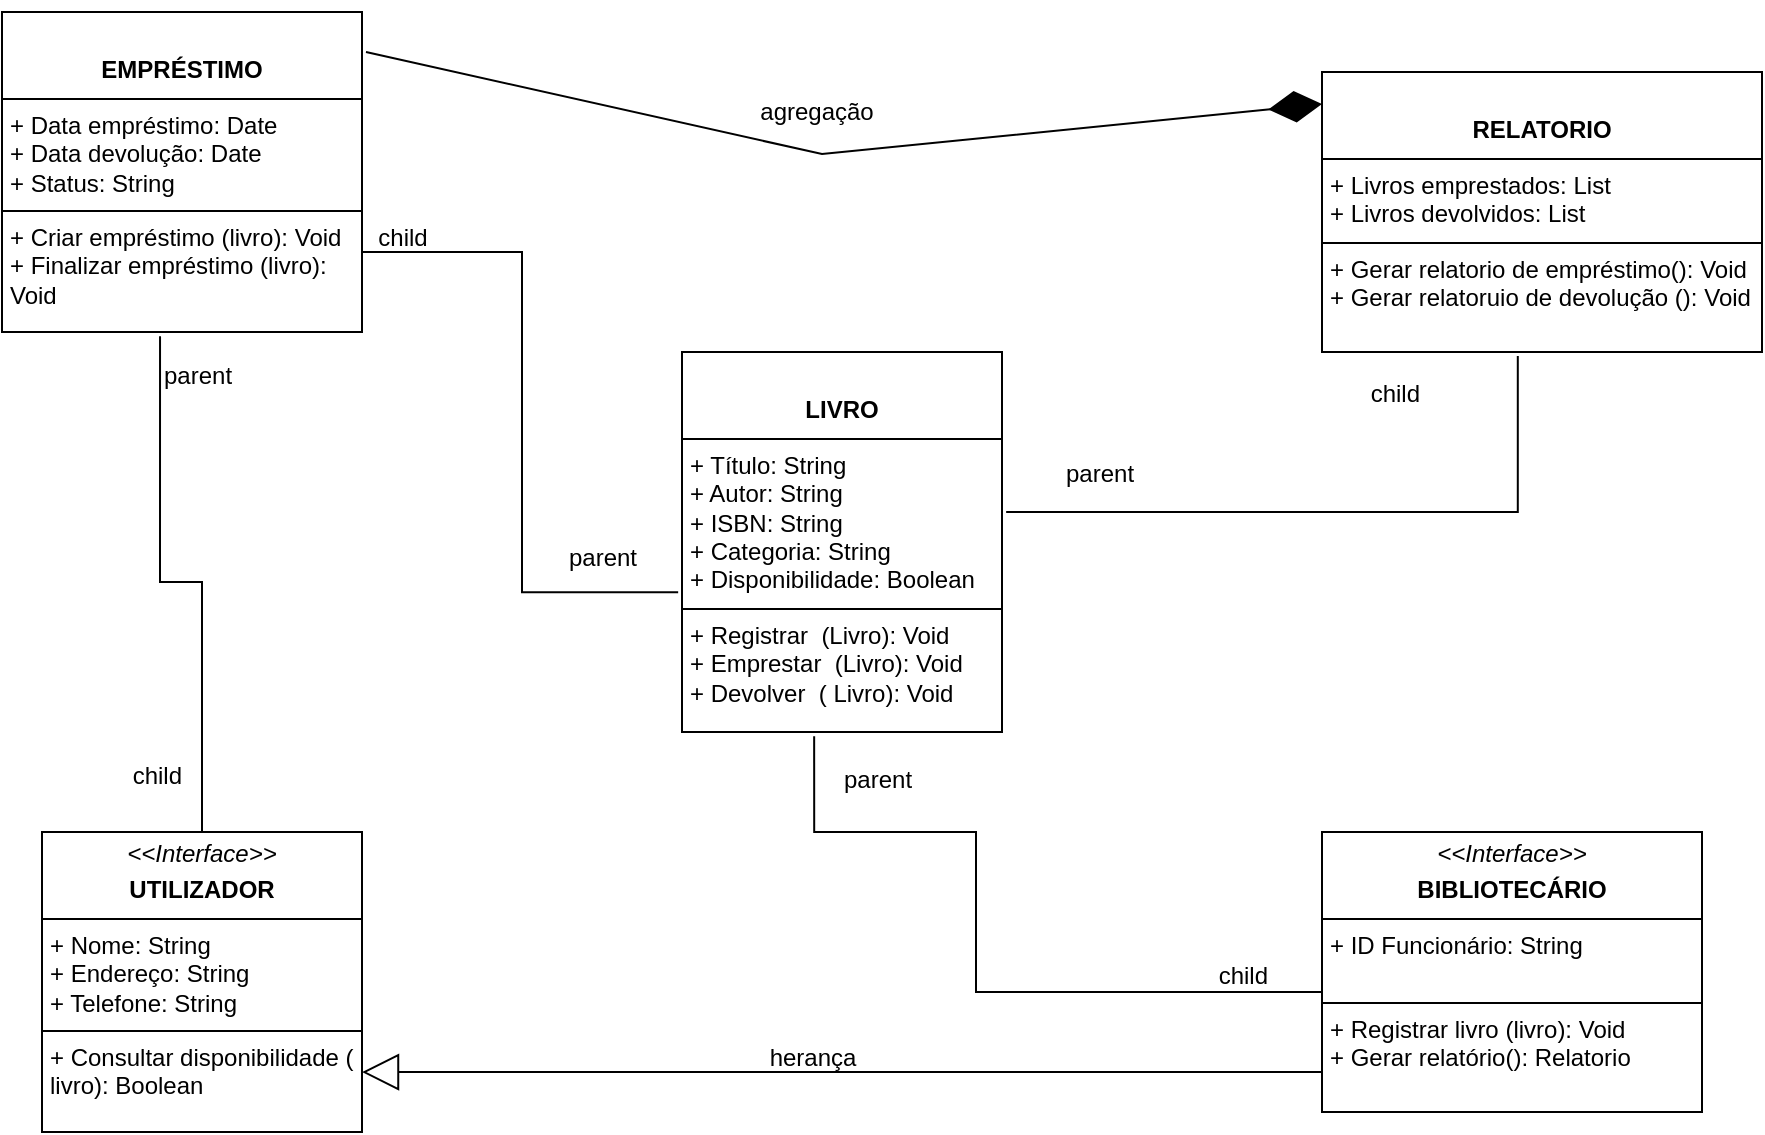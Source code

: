 <mxfile version="24.7.17">
  <diagram id="C5RBs43oDa-KdzZeNtuy" name="Page-1">
    <mxGraphModel dx="880" dy="1611" grid="1" gridSize="10" guides="1" tooltips="1" connect="1" arrows="1" fold="1" page="1" pageScale="1" pageWidth="827" pageHeight="1169" math="0" shadow="0">
      <root>
        <mxCell id="WIyWlLk6GJQsqaUBKTNV-0" />
        <mxCell id="WIyWlLk6GJQsqaUBKTNV-1" parent="WIyWlLk6GJQsqaUBKTNV-0" />
        <mxCell id="OsRb2LOzav058uSs1qAo-25" style="edgeStyle=orthogonalEdgeStyle;rounded=0;orthogonalLoop=1;jettySize=auto;html=1;exitX=0.5;exitY=1;exitDx=0;exitDy=0;" edge="1" parent="WIyWlLk6GJQsqaUBKTNV-1">
          <mxGeometry relative="1" as="geometry">
            <mxPoint x="1085" y="257" as="targetPoint" />
            <mxPoint x="1085" y="267" as="sourcePoint" />
          </mxGeometry>
        </mxCell>
        <mxCell id="OsRb2LOzav058uSs1qAo-57" value="&lt;p style=&quot;margin:0px;margin-top:4px;text-align:center;&quot;&gt;&lt;br&gt;&lt;/p&gt;&lt;p style=&quot;margin:0px;margin-top:4px;text-align:center;&quot;&gt;&lt;b&gt;LIVRO&lt;/b&gt;&lt;br&gt;&lt;/p&gt;&lt;hr size=&quot;1&quot; style=&quot;border-style:solid;&quot;&gt;&lt;p style=&quot;margin:0px;margin-left:4px;&quot;&gt;+ Título: String&lt;br&gt;+ Autor: String&lt;/p&gt;&lt;p style=&quot;margin:0px;margin-left:4px;&quot;&gt;+ ISBN: String&lt;br&gt;&lt;/p&gt;&lt;p style=&quot;margin:0px;margin-left:4px;&quot;&gt;+ Categoria: String&lt;br&gt;&lt;/p&gt;&lt;p style=&quot;margin:0px;margin-left:4px;&quot;&gt;+ Disponibilidade: Boolean&lt;br&gt;&lt;/p&gt;&lt;hr size=&quot;1&quot; style=&quot;border-style:solid;&quot;&gt;&lt;p style=&quot;margin:0px;margin-left:4px;&quot;&gt;+ Registrar&amp;nbsp; (Livro): Void&lt;br&gt;&lt;/p&gt;&lt;p style=&quot;margin:0px;margin-left:4px;&quot;&gt;+ Emprestar&amp;nbsp; (Livro): Void&lt;br&gt;+ Devolver&amp;nbsp; ( Livro): Void&lt;/p&gt;" style="verticalAlign=top;align=left;overflow=fill;html=1;whiteSpace=wrap;strokeColor=default;fontFamily=Helvetica;fontSize=12;fontColor=default;fillColor=default;" vertex="1" parent="WIyWlLk6GJQsqaUBKTNV-1">
          <mxGeometry x="760" y="-80" width="160" height="190" as="geometry" />
        </mxCell>
        <mxCell id="OsRb2LOzav058uSs1qAo-60" value="&lt;p style=&quot;margin:0px;margin-top:4px;text-align:center;&quot;&gt;&lt;i&gt;&amp;lt;&amp;lt;Interface&amp;gt;&amp;gt;&lt;/i&gt;&lt;/p&gt;&lt;p style=&quot;margin:0px;margin-top:4px;text-align:center;&quot;&gt;&lt;b&gt;UTILIZADOR&lt;/b&gt;&lt;br&gt;&lt;/p&gt;&lt;hr size=&quot;1&quot; style=&quot;border-style:solid;&quot;&gt;&lt;p style=&quot;margin:0px;margin-left:4px;&quot;&gt;+ Nome: String&lt;br&gt;+ Endereço: String&lt;/p&gt;&lt;p style=&quot;margin:0px;margin-left:4px;&quot;&gt;+ Telefone: String&lt;/p&gt;&lt;hr size=&quot;1&quot; style=&quot;border-style:solid;&quot;&gt;&lt;p style=&quot;margin:0px;margin-left:4px;&quot;&gt;+ Consultar disponibilidade ( livro): Boolean&lt;br&gt;&lt;br&gt;&lt;/p&gt;" style="verticalAlign=top;align=left;overflow=fill;html=1;whiteSpace=wrap;strokeColor=default;fontFamily=Helvetica;fontSize=12;fontColor=default;fillColor=default;" vertex="1" parent="WIyWlLk6GJQsqaUBKTNV-1">
          <mxGeometry x="440" y="160" width="160" height="150" as="geometry" />
        </mxCell>
        <mxCell id="OsRb2LOzav058uSs1qAo-63" value="&lt;p style=&quot;margin:0px;margin-top:4px;text-align:center;&quot;&gt;&lt;br&gt;&lt;/p&gt;&lt;p style=&quot;margin:0px;margin-top:4px;text-align:center;&quot;&gt;&lt;b&gt;EMPRÉSTIMO&lt;/b&gt;&lt;br&gt;&lt;/p&gt;&lt;hr size=&quot;1&quot; style=&quot;border-style:solid;&quot;&gt;&lt;p style=&quot;margin:0px;margin-left:4px;&quot;&gt;+ Data empréstimo: Date&lt;br&gt;+ Data devolução: Date&lt;/p&gt;&lt;p style=&quot;margin:0px;margin-left:4px;&quot;&gt;+ Status: String&lt;br&gt;&lt;/p&gt;&lt;hr size=&quot;1&quot; style=&quot;border-style:solid;&quot;&gt;&lt;p style=&quot;margin:0px;margin-left:4px;&quot;&gt;+ Criar empréstimo (livro): Void &lt;br&gt;&lt;/p&gt;&lt;p style=&quot;margin:0px;margin-left:4px;&quot;&gt;+ Finalizar empréstimo (livro): Void &lt;br&gt;&lt;/p&gt;" style="verticalAlign=top;align=left;overflow=fill;html=1;whiteSpace=wrap;strokeColor=default;fontFamily=Helvetica;fontSize=12;fontColor=default;fillColor=default;" vertex="1" parent="WIyWlLk6GJQsqaUBKTNV-1">
          <mxGeometry x="420" y="-250" width="180" height="160" as="geometry" />
        </mxCell>
        <mxCell id="OsRb2LOzav058uSs1qAo-65" value="&lt;p style=&quot;margin:0px;margin-top:4px;text-align:center;&quot;&gt;&lt;i&gt;&amp;lt;&amp;lt;Interface&amp;gt;&amp;gt;&lt;/i&gt;&lt;/p&gt;&lt;p style=&quot;margin:0px;margin-top:4px;text-align:center;&quot;&gt;&lt;b&gt;BIBLIOTECÁRIO&lt;/b&gt;&lt;br&gt;&lt;/p&gt;&lt;hr size=&quot;1&quot; style=&quot;border-style:solid;&quot;&gt;&lt;p style=&quot;margin:0px;margin-left:4px;&quot;&gt;+ ID Funcionário: String&lt;br&gt;&lt;br&gt;&lt;/p&gt;&lt;hr size=&quot;1&quot; style=&quot;border-style:solid;&quot;&gt;&lt;p style=&quot;margin:0px;margin-left:4px;&quot;&gt;+ Registrar livro (livro): Void&lt;br&gt;+ Gerar relatório(): Relatorio&lt;br&gt;&lt;/p&gt;" style="verticalAlign=top;align=left;overflow=fill;html=1;whiteSpace=wrap;strokeColor=default;fontFamily=Helvetica;fontSize=12;fontColor=default;fillColor=default;" vertex="1" parent="WIyWlLk6GJQsqaUBKTNV-1">
          <mxGeometry x="1080" y="160" width="190" height="140" as="geometry" />
        </mxCell>
        <mxCell id="OsRb2LOzav058uSs1qAo-67" value="&lt;p style=&quot;margin:0px;margin-top:4px;text-align:center;&quot;&gt;&lt;br&gt;&lt;/p&gt;&lt;p style=&quot;margin:0px;margin-top:4px;text-align:center;&quot;&gt;&lt;b&gt;RELATORIO&lt;/b&gt;&lt;br&gt;&lt;/p&gt;&lt;hr size=&quot;1&quot; style=&quot;border-style:solid;&quot;&gt;&lt;p style=&quot;margin:0px;margin-left:4px;&quot;&gt;+ Livros emprestados: List&lt;br&gt;+ Livros devolvidos: List&lt;/p&gt;&lt;hr size=&quot;1&quot; style=&quot;border-style:solid;&quot;&gt;&lt;p style=&quot;margin:0px;margin-left:4px;&quot;&gt;+ Gerar relatorio de empréstimo(): Void &lt;br&gt;+ Gerar relatoruio de devolução (): Void&lt;/p&gt;" style="verticalAlign=top;align=left;overflow=fill;html=1;whiteSpace=wrap;strokeColor=default;fontFamily=Helvetica;fontSize=12;fontColor=default;fillColor=default;" vertex="1" parent="WIyWlLk6GJQsqaUBKTNV-1">
          <mxGeometry x="1080" y="-220" width="220" height="140" as="geometry" />
        </mxCell>
        <mxCell id="OsRb2LOzav058uSs1qAo-98" value="" style="endArrow=none;html=1;edgeStyle=orthogonalEdgeStyle;rounded=0;fontFamily=Helvetica;fontSize=12;fontColor=default;exitX=0.413;exitY=1.011;exitDx=0;exitDy=0;exitPerimeter=0;" edge="1" parent="WIyWlLk6GJQsqaUBKTNV-1" source="OsRb2LOzav058uSs1qAo-57">
          <mxGeometry relative="1" as="geometry">
            <mxPoint x="827" y="130" as="sourcePoint" />
            <mxPoint x="1080" y="240" as="targetPoint" />
            <Array as="points">
              <mxPoint x="826" y="160" />
              <mxPoint x="907" y="160" />
              <mxPoint x="907" y="240" />
            </Array>
          </mxGeometry>
        </mxCell>
        <mxCell id="OsRb2LOzav058uSs1qAo-99" value="parent" style="edgeLabel;resizable=0;html=1;align=left;verticalAlign=bottom;strokeColor=default;fontFamily=Helvetica;fontSize=12;fontColor=default;fillColor=default;" connectable="0" vertex="1" parent="OsRb2LOzav058uSs1qAo-98">
          <mxGeometry x="-1" relative="1" as="geometry">
            <mxPoint x="13" y="30" as="offset" />
          </mxGeometry>
        </mxCell>
        <mxCell id="OsRb2LOzav058uSs1qAo-100" value="child" style="edgeLabel;resizable=0;html=1;align=right;verticalAlign=bottom;strokeColor=default;fontFamily=Helvetica;fontSize=12;fontColor=default;fillColor=default;" connectable="0" vertex="1" parent="OsRb2LOzav058uSs1qAo-98">
          <mxGeometry x="1" relative="1" as="geometry">
            <mxPoint x="-27" as="offset" />
          </mxGeometry>
        </mxCell>
        <mxCell id="OsRb2LOzav058uSs1qAo-101" value="" style="endArrow=none;html=1;edgeStyle=orthogonalEdgeStyle;rounded=0;fontFamily=Helvetica;fontSize=12;fontColor=default;exitX=0.439;exitY=1.013;exitDx=0;exitDy=0;exitPerimeter=0;entryX=0.5;entryY=0;entryDx=0;entryDy=0;" edge="1" parent="WIyWlLk6GJQsqaUBKTNV-1" source="OsRb2LOzav058uSs1qAo-63" target="OsRb2LOzav058uSs1qAo-60">
          <mxGeometry relative="1" as="geometry">
            <mxPoint x="430" y="14.5" as="sourcePoint" />
            <mxPoint x="590" y="14.5" as="targetPoint" />
          </mxGeometry>
        </mxCell>
        <mxCell id="OsRb2LOzav058uSs1qAo-102" value="parent" style="edgeLabel;resizable=0;html=1;align=left;verticalAlign=bottom;strokeColor=default;fontFamily=Helvetica;fontSize=12;fontColor=default;fillColor=default;" connectable="0" vertex="1" parent="OsRb2LOzav058uSs1qAo-101">
          <mxGeometry x="-1" relative="1" as="geometry">
            <mxPoint y="28" as="offset" />
          </mxGeometry>
        </mxCell>
        <mxCell id="OsRb2LOzav058uSs1qAo-103" value="child" style="edgeLabel;resizable=0;html=1;align=right;verticalAlign=bottom;strokeColor=default;fontFamily=Helvetica;fontSize=12;fontColor=default;fillColor=default;" connectable="0" vertex="1" parent="OsRb2LOzav058uSs1qAo-101">
          <mxGeometry x="1" relative="1" as="geometry">
            <mxPoint x="-10" y="-20" as="offset" />
          </mxGeometry>
        </mxCell>
        <mxCell id="OsRb2LOzav058uSs1qAo-104" value="" style="endArrow=none;html=1;edgeStyle=orthogonalEdgeStyle;rounded=0;fontFamily=Helvetica;fontSize=12;fontColor=default;exitX=-0.012;exitY=0.632;exitDx=0;exitDy=0;exitPerimeter=0;entryX=1;entryY=0.75;entryDx=0;entryDy=0;" edge="1" parent="WIyWlLk6GJQsqaUBKTNV-1" source="OsRb2LOzav058uSs1qAo-57" target="OsRb2LOzav058uSs1qAo-63">
          <mxGeometry relative="1" as="geometry">
            <mxPoint x="750" y="40" as="sourcePoint" />
            <mxPoint x="520" y="40" as="targetPoint" />
            <Array as="points" />
          </mxGeometry>
        </mxCell>
        <mxCell id="OsRb2LOzav058uSs1qAo-108" value="" style="endArrow=block;endSize=16;endFill=0;html=1;rounded=0;fontFamily=Helvetica;fontSize=12;fontColor=default;" edge="1" parent="WIyWlLk6GJQsqaUBKTNV-1">
          <mxGeometry width="160" relative="1" as="geometry">
            <mxPoint x="1080" y="280" as="sourcePoint" />
            <mxPoint x="600" y="280.02" as="targetPoint" />
            <Array as="points" />
          </mxGeometry>
        </mxCell>
        <mxCell id="OsRb2LOzav058uSs1qAo-109" value="" style="endArrow=diamondThin;endFill=1;endSize=24;html=1;rounded=0;fontFamily=Helvetica;fontSize=12;fontColor=default;entryX=0;entryY=0.25;entryDx=0;entryDy=0;" edge="1" parent="WIyWlLk6GJQsqaUBKTNV-1">
          <mxGeometry width="160" relative="1" as="geometry">
            <mxPoint x="602" y="-230" as="sourcePoint" />
            <mxPoint x="1080" y="-203.96" as="targetPoint" />
            <Array as="points">
              <mxPoint x="830" y="-178.96" />
            </Array>
          </mxGeometry>
        </mxCell>
        <mxCell id="OsRb2LOzav058uSs1qAo-116" value="agregação" style="edgeLabel;html=1;align=center;verticalAlign=middle;resizable=0;points=[];strokeColor=default;fontFamily=Helvetica;fontSize=12;fontColor=default;fillColor=default;" vertex="1" connectable="0" parent="OsRb2LOzav058uSs1qAo-109">
          <mxGeometry x="-0.188" y="4" relative="1" as="geometry">
            <mxPoint x="32" y="-9" as="offset" />
          </mxGeometry>
        </mxCell>
        <mxCell id="OsRb2LOzav058uSs1qAo-110" value="" style="endArrow=none;html=1;edgeStyle=orthogonalEdgeStyle;rounded=0;fontFamily=Helvetica;fontSize=12;fontColor=default;entryX=0.445;entryY=1.014;entryDx=0;entryDy=0;entryPerimeter=0;exitX=1.013;exitY=0.421;exitDx=0;exitDy=0;exitPerimeter=0;" edge="1" parent="WIyWlLk6GJQsqaUBKTNV-1" source="OsRb2LOzav058uSs1qAo-57" target="OsRb2LOzav058uSs1qAo-67">
          <mxGeometry relative="1" as="geometry">
            <mxPoint x="980" as="sourcePoint" />
            <mxPoint x="910" y="-20" as="targetPoint" />
            <Array as="points">
              <mxPoint x="1178" />
            </Array>
          </mxGeometry>
        </mxCell>
        <mxCell id="OsRb2LOzav058uSs1qAo-111" value="parent" style="edgeLabel;resizable=0;html=1;align=left;verticalAlign=bottom;strokeColor=default;fontFamily=Helvetica;fontSize=12;fontColor=default;fillColor=default;" connectable="0" vertex="1" parent="OsRb2LOzav058uSs1qAo-110">
          <mxGeometry x="-1" relative="1" as="geometry">
            <mxPoint x="28" y="-10" as="offset" />
          </mxGeometry>
        </mxCell>
        <mxCell id="OsRb2LOzav058uSs1qAo-112" value="child" style="edgeLabel;resizable=0;html=1;align=right;verticalAlign=bottom;strokeColor=default;fontFamily=Helvetica;fontSize=12;fontColor=default;fillColor=default;" connectable="0" vertex="1" parent="OsRb2LOzav058uSs1qAo-110">
          <mxGeometry x="1" relative="1" as="geometry">
            <mxPoint x="-48" y="28" as="offset" />
          </mxGeometry>
        </mxCell>
        <mxCell id="OsRb2LOzav058uSs1qAo-113" value="parent" style="text;html=1;align=center;verticalAlign=middle;resizable=0;points=[];autosize=1;strokeColor=none;fillColor=none;fontFamily=Helvetica;fontSize=12;fontColor=default;" vertex="1" parent="WIyWlLk6GJQsqaUBKTNV-1">
          <mxGeometry x="690" y="8" width="60" height="30" as="geometry" />
        </mxCell>
        <mxCell id="OsRb2LOzav058uSs1qAo-114" value="child" style="text;html=1;align=center;verticalAlign=middle;resizable=0;points=[];autosize=1;strokeColor=none;fillColor=none;fontFamily=Helvetica;fontSize=12;fontColor=default;" vertex="1" parent="WIyWlLk6GJQsqaUBKTNV-1">
          <mxGeometry x="595" y="-152" width="50" height="30" as="geometry" />
        </mxCell>
        <mxCell id="OsRb2LOzav058uSs1qAo-115" value="herança" style="text;html=1;align=center;verticalAlign=middle;resizable=0;points=[];autosize=1;strokeColor=none;fillColor=none;fontFamily=Helvetica;fontSize=12;fontColor=default;" vertex="1" parent="WIyWlLk6GJQsqaUBKTNV-1">
          <mxGeometry x="790" y="258" width="70" height="30" as="geometry" />
        </mxCell>
      </root>
    </mxGraphModel>
  </diagram>
</mxfile>

